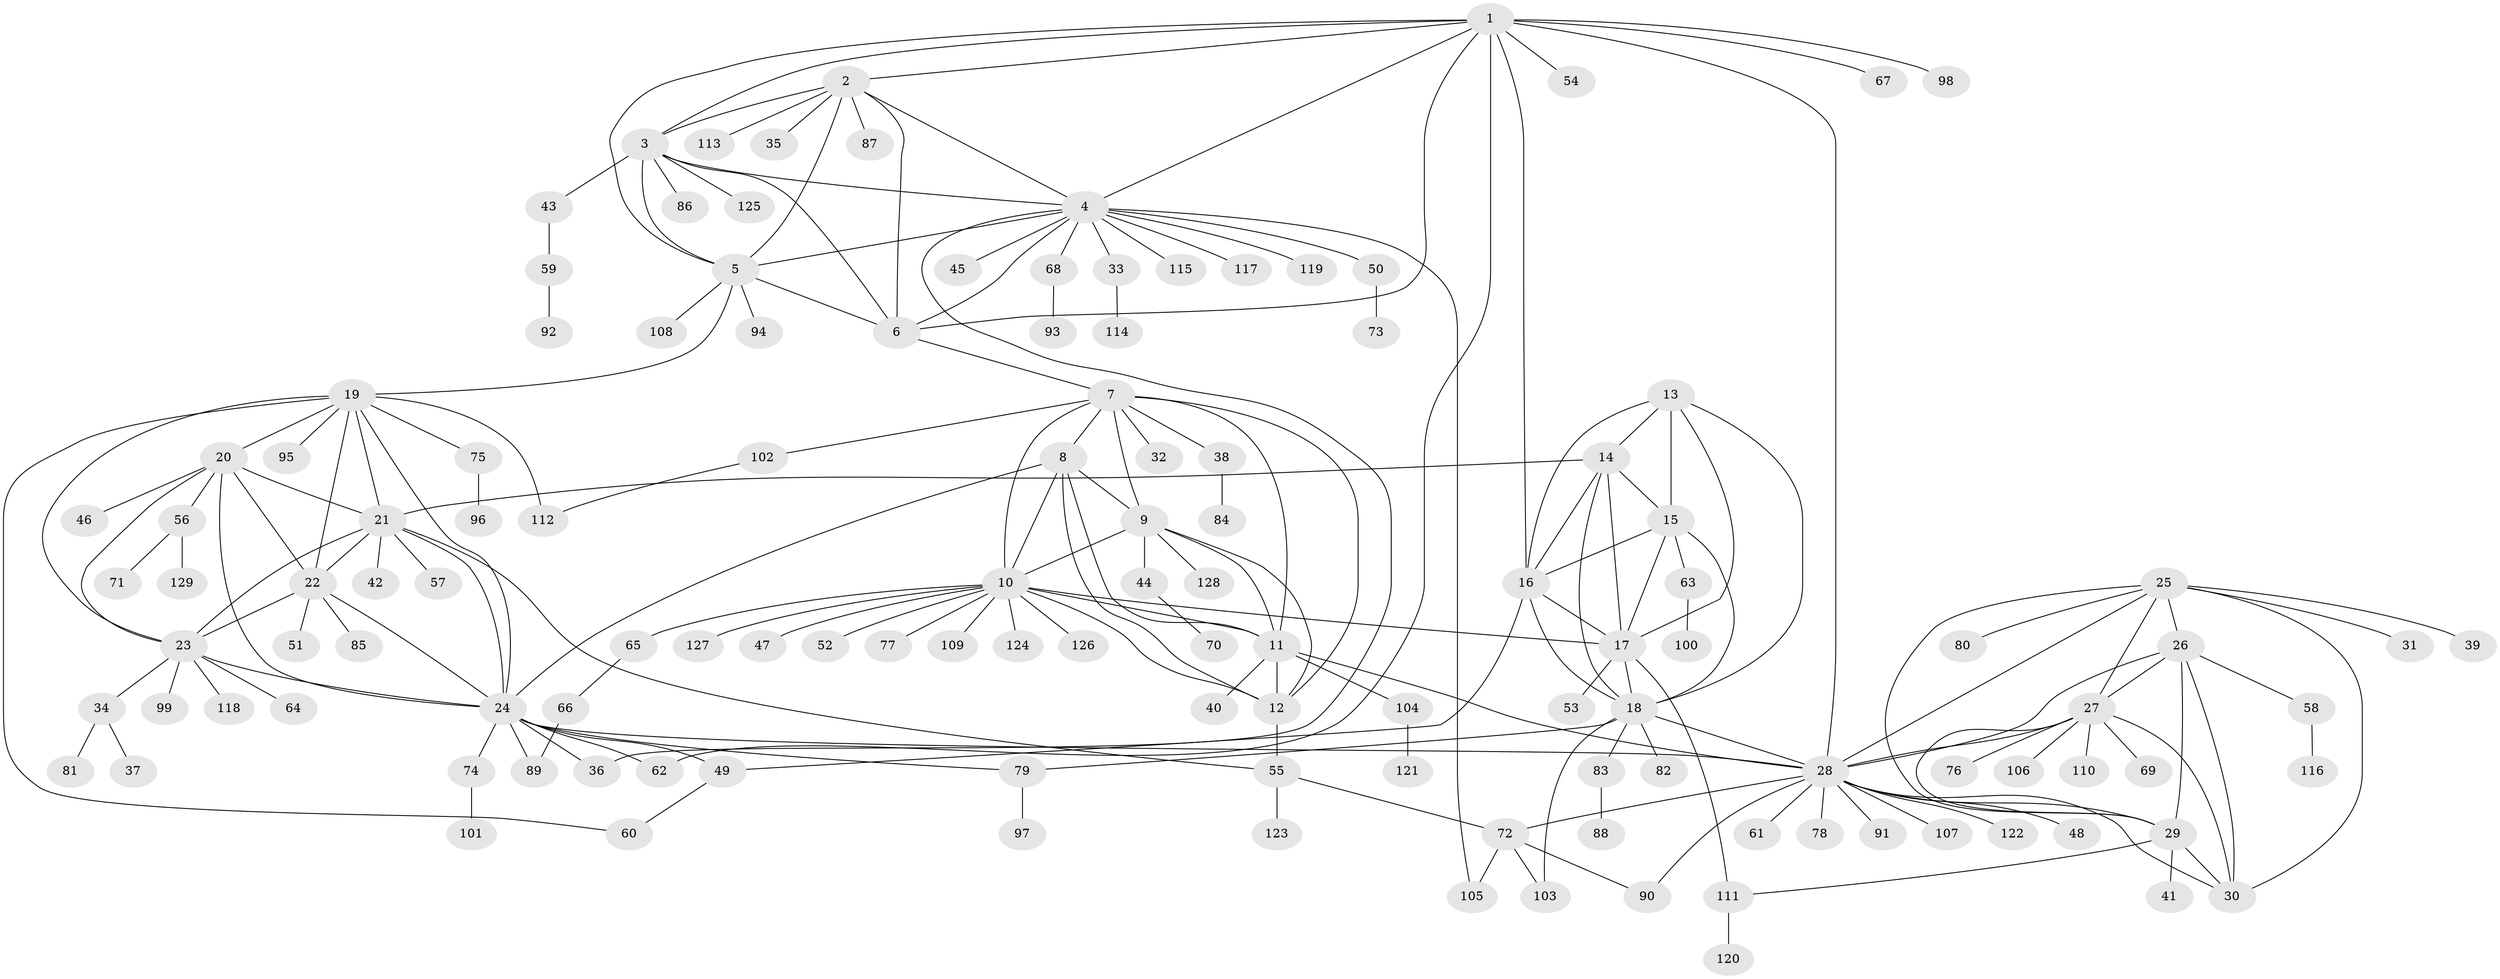 // coarse degree distribution, {11: 0.020618556701030927, 6: 0.020618556701030927, 7: 0.05154639175257732, 12: 0.010309278350515464, 8: 0.041237113402061855, 5: 0.05154639175257732, 16: 0.010309278350515464, 10: 0.010309278350515464, 4: 0.010309278350515464, 14: 0.010309278350515464, 1: 0.6288659793814433, 3: 0.010309278350515464, 2: 0.12371134020618557}
// Generated by graph-tools (version 1.1) at 2025/24/03/03/25 07:24:11]
// undirected, 129 vertices, 197 edges
graph export_dot {
graph [start="1"]
  node [color=gray90,style=filled];
  1;
  2;
  3;
  4;
  5;
  6;
  7;
  8;
  9;
  10;
  11;
  12;
  13;
  14;
  15;
  16;
  17;
  18;
  19;
  20;
  21;
  22;
  23;
  24;
  25;
  26;
  27;
  28;
  29;
  30;
  31;
  32;
  33;
  34;
  35;
  36;
  37;
  38;
  39;
  40;
  41;
  42;
  43;
  44;
  45;
  46;
  47;
  48;
  49;
  50;
  51;
  52;
  53;
  54;
  55;
  56;
  57;
  58;
  59;
  60;
  61;
  62;
  63;
  64;
  65;
  66;
  67;
  68;
  69;
  70;
  71;
  72;
  73;
  74;
  75;
  76;
  77;
  78;
  79;
  80;
  81;
  82;
  83;
  84;
  85;
  86;
  87;
  88;
  89;
  90;
  91;
  92;
  93;
  94;
  95;
  96;
  97;
  98;
  99;
  100;
  101;
  102;
  103;
  104;
  105;
  106;
  107;
  108;
  109;
  110;
  111;
  112;
  113;
  114;
  115;
  116;
  117;
  118;
  119;
  120;
  121;
  122;
  123;
  124;
  125;
  126;
  127;
  128;
  129;
  1 -- 2;
  1 -- 3;
  1 -- 4;
  1 -- 5;
  1 -- 6;
  1 -- 16;
  1 -- 28;
  1 -- 54;
  1 -- 62;
  1 -- 67;
  1 -- 98;
  2 -- 3;
  2 -- 4;
  2 -- 5;
  2 -- 6;
  2 -- 35;
  2 -- 87;
  2 -- 113;
  3 -- 4;
  3 -- 5;
  3 -- 6;
  3 -- 43;
  3 -- 86;
  3 -- 125;
  4 -- 5;
  4 -- 6;
  4 -- 33;
  4 -- 36;
  4 -- 45;
  4 -- 50;
  4 -- 68;
  4 -- 105;
  4 -- 115;
  4 -- 117;
  4 -- 119;
  5 -- 6;
  5 -- 19;
  5 -- 94;
  5 -- 108;
  6 -- 7;
  7 -- 8;
  7 -- 9;
  7 -- 10;
  7 -- 11;
  7 -- 12;
  7 -- 32;
  7 -- 38;
  7 -- 102;
  8 -- 9;
  8 -- 10;
  8 -- 11;
  8 -- 12;
  8 -- 24;
  9 -- 10;
  9 -- 11;
  9 -- 12;
  9 -- 44;
  9 -- 128;
  10 -- 11;
  10 -- 12;
  10 -- 17;
  10 -- 47;
  10 -- 52;
  10 -- 65;
  10 -- 77;
  10 -- 109;
  10 -- 124;
  10 -- 126;
  10 -- 127;
  11 -- 12;
  11 -- 28;
  11 -- 40;
  11 -- 104;
  12 -- 55;
  13 -- 14;
  13 -- 15;
  13 -- 16;
  13 -- 17;
  13 -- 18;
  14 -- 15;
  14 -- 16;
  14 -- 17;
  14 -- 18;
  14 -- 21;
  15 -- 16;
  15 -- 17;
  15 -- 18;
  15 -- 63;
  16 -- 17;
  16 -- 18;
  16 -- 49;
  17 -- 18;
  17 -- 53;
  17 -- 111;
  18 -- 28;
  18 -- 79;
  18 -- 82;
  18 -- 83;
  18 -- 103;
  19 -- 20;
  19 -- 21;
  19 -- 22;
  19 -- 23;
  19 -- 24;
  19 -- 60;
  19 -- 75;
  19 -- 95;
  19 -- 112;
  20 -- 21;
  20 -- 22;
  20 -- 23;
  20 -- 24;
  20 -- 46;
  20 -- 56;
  21 -- 22;
  21 -- 23;
  21 -- 24;
  21 -- 42;
  21 -- 55;
  21 -- 57;
  22 -- 23;
  22 -- 24;
  22 -- 51;
  22 -- 85;
  23 -- 24;
  23 -- 34;
  23 -- 64;
  23 -- 99;
  23 -- 118;
  24 -- 28;
  24 -- 36;
  24 -- 49;
  24 -- 62;
  24 -- 74;
  24 -- 79;
  24 -- 89;
  25 -- 26;
  25 -- 27;
  25 -- 28;
  25 -- 29;
  25 -- 30;
  25 -- 31;
  25 -- 39;
  25 -- 80;
  26 -- 27;
  26 -- 28;
  26 -- 29;
  26 -- 30;
  26 -- 58;
  27 -- 28;
  27 -- 29;
  27 -- 30;
  27 -- 69;
  27 -- 76;
  27 -- 106;
  27 -- 110;
  28 -- 29;
  28 -- 30;
  28 -- 48;
  28 -- 61;
  28 -- 72;
  28 -- 78;
  28 -- 90;
  28 -- 91;
  28 -- 107;
  28 -- 122;
  29 -- 30;
  29 -- 41;
  29 -- 111;
  33 -- 114;
  34 -- 37;
  34 -- 81;
  38 -- 84;
  43 -- 59;
  44 -- 70;
  49 -- 60;
  50 -- 73;
  55 -- 72;
  55 -- 123;
  56 -- 71;
  56 -- 129;
  58 -- 116;
  59 -- 92;
  63 -- 100;
  65 -- 66;
  66 -- 89;
  68 -- 93;
  72 -- 90;
  72 -- 103;
  72 -- 105;
  74 -- 101;
  75 -- 96;
  79 -- 97;
  83 -- 88;
  102 -- 112;
  104 -- 121;
  111 -- 120;
}
